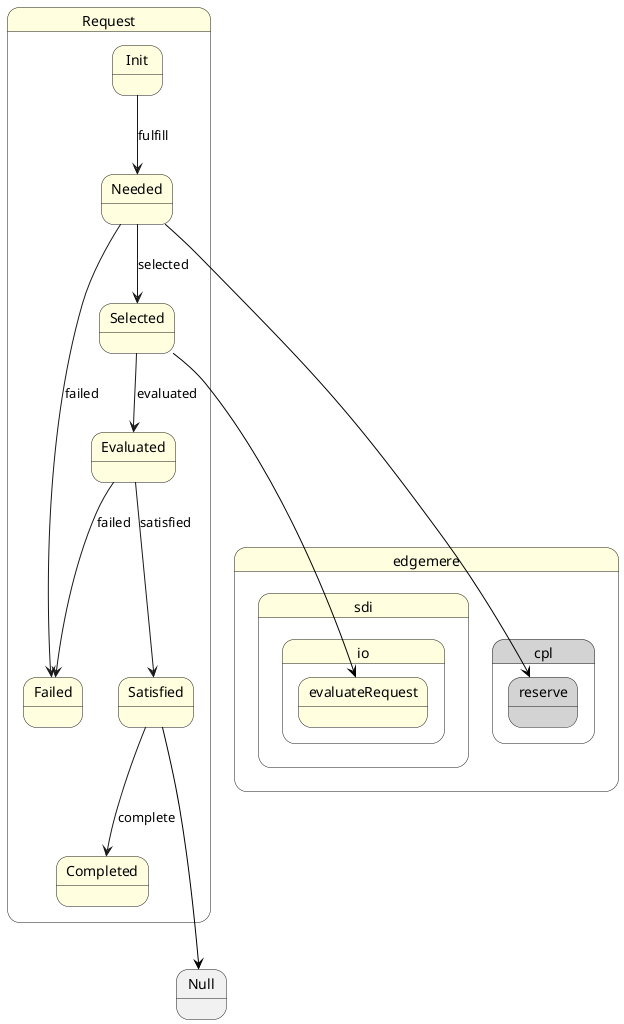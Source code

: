 @startuml



state Request #lightyellow {

    state Init #lightyellow {
    }

    state Needed #lightyellow {
    }

    state Failed #lightyellow {
    }

    state Selected #lightyellow {
    }

    state Satisfied #lightyellow {
    }

    state Evaluated #lightyellow {
    }

    state Completed #lightyellow {
    }

}


Init --> Needed : fulfill

Needed --> Selected : selected

Needed --> Failed : failed

Selected --> Evaluated : evaluated

Satisfied --> Completed : complete

Evaluated --> Satisfied : satisfied

Evaluated --> Failed : failed



 state "edgemere" as edgemere #lightgray {
state "cpl" as edgemerecpl #lightgray {
state "reserve" as edgemerecplreserve #lightgray {
}
}
}

 Needed -[#black]--> edgemerecplreserve
 
 state "edgemere" as edgemere #lightyellow {
state "sdi" as edgemeresdi #lightyellow {
state "io" as edgemeresdiio #lightyellow {
state "evaluateRequest" as edgemeresdiioevaluateRequest #lightyellow {
}
}
}
}

 Selected -[#black]--> edgemeresdiioevaluateRequest
 
 
 Satisfied -[#black]--> Null
 

@enduml
